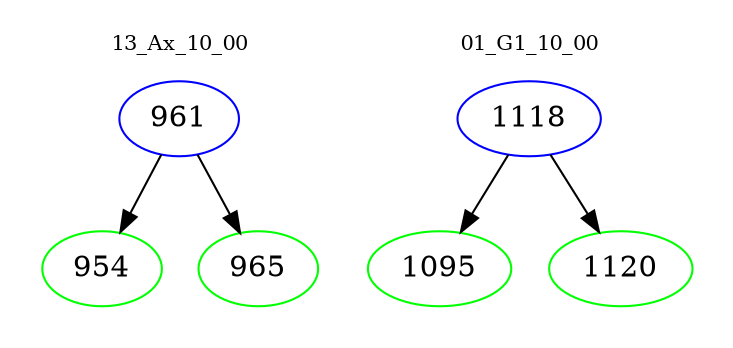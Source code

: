 digraph{
subgraph cluster_0 {
color = white
label = "13_Ax_10_00";
fontsize=10;
T0_961 [label="961", color="blue"]
T0_961 -> T0_954 [color="black"]
T0_954 [label="954", color="green"]
T0_961 -> T0_965 [color="black"]
T0_965 [label="965", color="green"]
}
subgraph cluster_1 {
color = white
label = "01_G1_10_00";
fontsize=10;
T1_1118 [label="1118", color="blue"]
T1_1118 -> T1_1095 [color="black"]
T1_1095 [label="1095", color="green"]
T1_1118 -> T1_1120 [color="black"]
T1_1120 [label="1120", color="green"]
}
}
